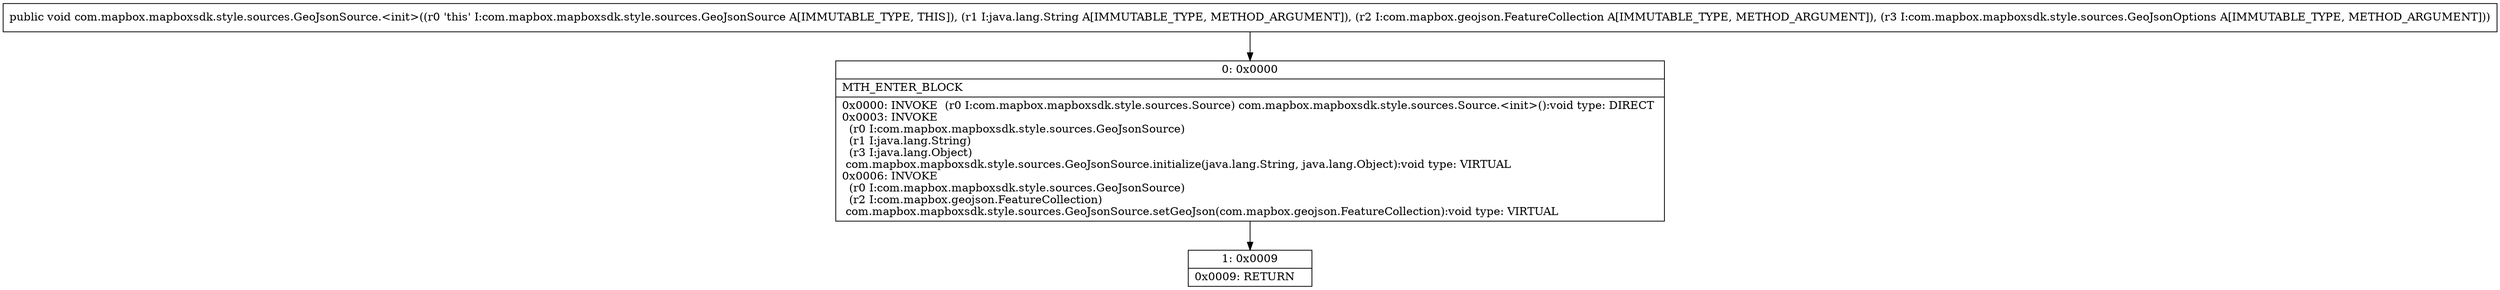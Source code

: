 digraph "CFG forcom.mapbox.mapboxsdk.style.sources.GeoJsonSource.\<init\>(Ljava\/lang\/String;Lcom\/mapbox\/geojson\/FeatureCollection;Lcom\/mapbox\/mapboxsdk\/style\/sources\/GeoJsonOptions;)V" {
Node_0 [shape=record,label="{0\:\ 0x0000|MTH_ENTER_BLOCK\l|0x0000: INVOKE  (r0 I:com.mapbox.mapboxsdk.style.sources.Source) com.mapbox.mapboxsdk.style.sources.Source.\<init\>():void type: DIRECT \l0x0003: INVOKE  \l  (r0 I:com.mapbox.mapboxsdk.style.sources.GeoJsonSource)\l  (r1 I:java.lang.String)\l  (r3 I:java.lang.Object)\l com.mapbox.mapboxsdk.style.sources.GeoJsonSource.initialize(java.lang.String, java.lang.Object):void type: VIRTUAL \l0x0006: INVOKE  \l  (r0 I:com.mapbox.mapboxsdk.style.sources.GeoJsonSource)\l  (r2 I:com.mapbox.geojson.FeatureCollection)\l com.mapbox.mapboxsdk.style.sources.GeoJsonSource.setGeoJson(com.mapbox.geojson.FeatureCollection):void type: VIRTUAL \l}"];
Node_1 [shape=record,label="{1\:\ 0x0009|0x0009: RETURN   \l}"];
MethodNode[shape=record,label="{public void com.mapbox.mapboxsdk.style.sources.GeoJsonSource.\<init\>((r0 'this' I:com.mapbox.mapboxsdk.style.sources.GeoJsonSource A[IMMUTABLE_TYPE, THIS]), (r1 I:java.lang.String A[IMMUTABLE_TYPE, METHOD_ARGUMENT]), (r2 I:com.mapbox.geojson.FeatureCollection A[IMMUTABLE_TYPE, METHOD_ARGUMENT]), (r3 I:com.mapbox.mapboxsdk.style.sources.GeoJsonOptions A[IMMUTABLE_TYPE, METHOD_ARGUMENT])) }"];
MethodNode -> Node_0;
Node_0 -> Node_1;
}


